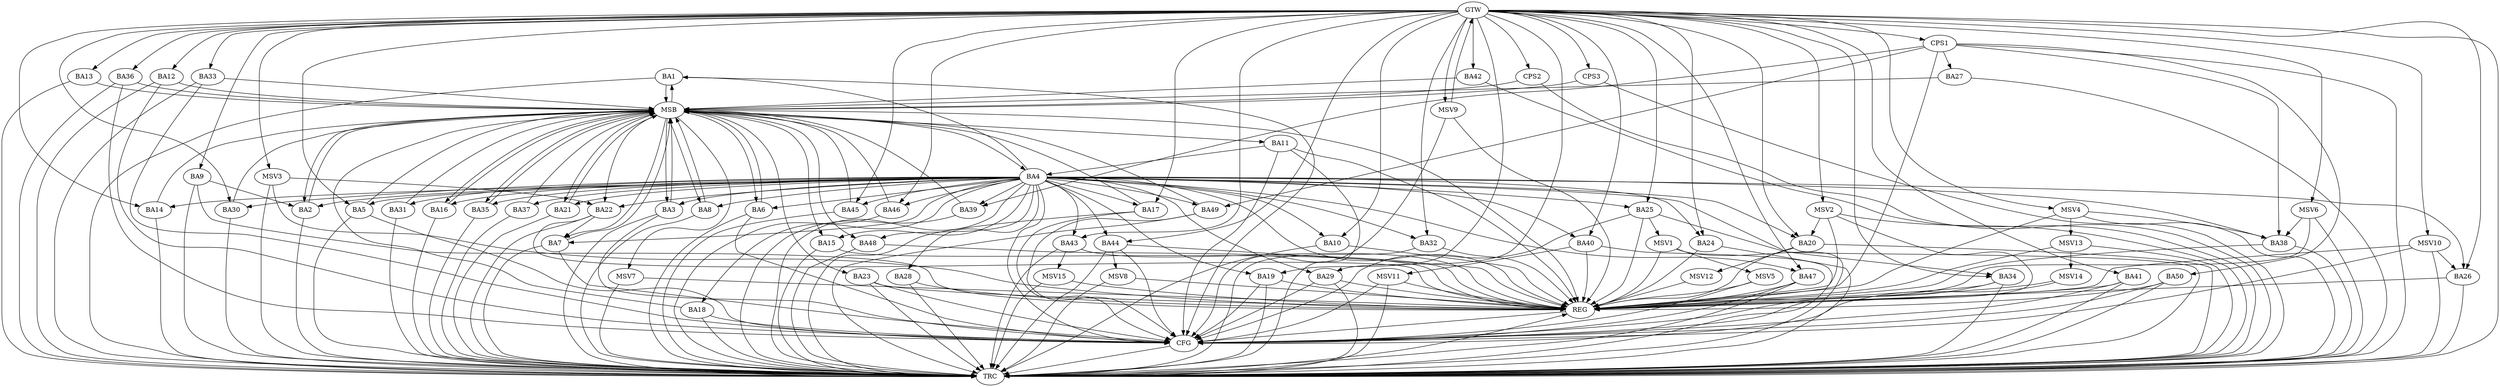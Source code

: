 strict digraph G {
  BA1 [ label="BA1" ];
  BA2 [ label="BA2" ];
  BA3 [ label="BA3" ];
  BA4 [ label="BA4" ];
  BA5 [ label="BA5" ];
  BA6 [ label="BA6" ];
  BA7 [ label="BA7" ];
  BA8 [ label="BA8" ];
  BA9 [ label="BA9" ];
  BA10 [ label="BA10" ];
  BA11 [ label="BA11" ];
  BA12 [ label="BA12" ];
  BA13 [ label="BA13" ];
  BA14 [ label="BA14" ];
  BA15 [ label="BA15" ];
  BA16 [ label="BA16" ];
  BA17 [ label="BA17" ];
  BA18 [ label="BA18" ];
  BA19 [ label="BA19" ];
  BA20 [ label="BA20" ];
  BA21 [ label="BA21" ];
  BA22 [ label="BA22" ];
  BA23 [ label="BA23" ];
  BA24 [ label="BA24" ];
  BA25 [ label="BA25" ];
  BA26 [ label="BA26" ];
  BA27 [ label="BA27" ];
  BA28 [ label="BA28" ];
  BA29 [ label="BA29" ];
  BA30 [ label="BA30" ];
  BA31 [ label="BA31" ];
  BA32 [ label="BA32" ];
  BA33 [ label="BA33" ];
  BA34 [ label="BA34" ];
  BA35 [ label="BA35" ];
  BA36 [ label="BA36" ];
  BA37 [ label="BA37" ];
  BA38 [ label="BA38" ];
  BA39 [ label="BA39" ];
  BA40 [ label="BA40" ];
  BA41 [ label="BA41" ];
  BA42 [ label="BA42" ];
  BA43 [ label="BA43" ];
  BA44 [ label="BA44" ];
  BA45 [ label="BA45" ];
  BA46 [ label="BA46" ];
  BA47 [ label="BA47" ];
  BA48 [ label="BA48" ];
  BA49 [ label="BA49" ];
  BA50 [ label="BA50" ];
  CPS1 [ label="CPS1" ];
  CPS2 [ label="CPS2" ];
  CPS3 [ label="CPS3" ];
  GTW [ label="GTW" ];
  REG [ label="REG" ];
  MSB [ label="MSB" ];
  CFG [ label="CFG" ];
  TRC [ label="TRC" ];
  MSV1 [ label="MSV1" ];
  MSV2 [ label="MSV2" ];
  MSV3 [ label="MSV3" ];
  MSV4 [ label="MSV4" ];
  MSV5 [ label="MSV5" ];
  MSV6 [ label="MSV6" ];
  MSV7 [ label="MSV7" ];
  MSV8 [ label="MSV8" ];
  MSV9 [ label="MSV9" ];
  MSV10 [ label="MSV10" ];
  MSV11 [ label="MSV11" ];
  MSV12 [ label="MSV12" ];
  MSV13 [ label="MSV13" ];
  MSV14 [ label="MSV14" ];
  MSV15 [ label="MSV15" ];
  BA4 -> BA2;
  BA9 -> BA2;
  BA11 -> BA4;
  BA22 -> BA7;
  CPS1 -> BA49;
  CPS1 -> BA38;
  CPS1 -> BA50;
  CPS1 -> BA27;
  CPS1 -> BA39;
  GTW -> BA5;
  GTW -> BA9;
  GTW -> BA10;
  GTW -> BA12;
  GTW -> BA13;
  GTW -> BA14;
  GTW -> BA17;
  GTW -> BA19;
  GTW -> BA20;
  GTW -> BA24;
  GTW -> BA25;
  GTW -> BA26;
  GTW -> BA29;
  GTW -> BA30;
  GTW -> BA32;
  GTW -> BA33;
  GTW -> BA34;
  GTW -> BA36;
  GTW -> BA40;
  GTW -> BA41;
  GTW -> BA42;
  GTW -> BA43;
  GTW -> BA44;
  GTW -> BA45;
  GTW -> BA46;
  GTW -> BA47;
  GTW -> CPS1;
  GTW -> CPS2;
  GTW -> CPS3;
  BA4 -> REG;
  BA9 -> REG;
  BA10 -> REG;
  BA11 -> REG;
  BA15 -> REG;
  BA19 -> REG;
  BA20 -> REG;
  BA22 -> REG;
  BA23 -> REG;
  BA24 -> REG;
  BA25 -> REG;
  BA26 -> REG;
  BA28 -> REG;
  BA29 -> REG;
  BA32 -> REG;
  BA34 -> REG;
  BA38 -> REG;
  BA40 -> REG;
  BA41 -> REG;
  BA43 -> REG;
  BA44 -> REG;
  BA47 -> REG;
  BA48 -> REG;
  BA50 -> REG;
  CPS1 -> REG;
  BA1 -> MSB;
  MSB -> BA2;
  MSB -> REG;
  BA2 -> MSB;
  MSB -> BA1;
  BA3 -> MSB;
  BA5 -> MSB;
  BA6 -> MSB;
  BA7 -> MSB;
  MSB -> BA4;
  BA8 -> MSB;
  BA12 -> MSB;
  MSB -> BA6;
  BA13 -> MSB;
  MSB -> BA7;
  BA14 -> MSB;
  BA16 -> MSB;
  BA17 -> MSB;
  BA18 -> MSB;
  MSB -> BA15;
  BA21 -> MSB;
  MSB -> BA3;
  BA27 -> MSB;
  BA30 -> MSB;
  MSB -> BA8;
  BA31 -> MSB;
  BA33 -> MSB;
  BA35 -> MSB;
  BA36 -> MSB;
  MSB -> BA23;
  BA37 -> MSB;
  MSB -> BA21;
  BA39 -> MSB;
  MSB -> BA22;
  BA42 -> MSB;
  BA45 -> MSB;
  BA46 -> MSB;
  BA49 -> MSB;
  MSB -> BA11;
  CPS2 -> MSB;
  MSB -> BA16;
  CPS3 -> MSB;
  MSB -> BA48;
  MSB -> BA35;
  BA44 -> CFG;
  BA6 -> CFG;
  BA1 -> CFG;
  BA18 -> CFG;
  BA3 -> CFG;
  BA49 -> CFG;
  BA7 -> CFG;
  BA4 -> CFG;
  BA19 -> CFG;
  BA36 -> CFG;
  BA5 -> CFG;
  BA12 -> CFG;
  BA50 -> CFG;
  BA34 -> CFG;
  BA29 -> CFG;
  BA47 -> CFG;
  BA17 -> CFG;
  BA33 -> CFG;
  BA11 -> CFG;
  BA25 -> CFG;
  BA41 -> CFG;
  BA23 -> CFG;
  REG -> CFG;
  BA1 -> TRC;
  BA2 -> TRC;
  BA3 -> TRC;
  BA4 -> TRC;
  BA5 -> TRC;
  BA6 -> TRC;
  BA7 -> TRC;
  BA8 -> TRC;
  BA9 -> TRC;
  BA10 -> TRC;
  BA11 -> TRC;
  BA12 -> TRC;
  BA13 -> TRC;
  BA14 -> TRC;
  BA15 -> TRC;
  BA16 -> TRC;
  BA17 -> TRC;
  BA18 -> TRC;
  BA19 -> TRC;
  BA20 -> TRC;
  BA21 -> TRC;
  BA22 -> TRC;
  BA23 -> TRC;
  BA24 -> TRC;
  BA25 -> TRC;
  BA26 -> TRC;
  BA27 -> TRC;
  BA28 -> TRC;
  BA29 -> TRC;
  BA30 -> TRC;
  BA31 -> TRC;
  BA32 -> TRC;
  BA33 -> TRC;
  BA34 -> TRC;
  BA35 -> TRC;
  BA36 -> TRC;
  BA37 -> TRC;
  BA38 -> TRC;
  BA39 -> TRC;
  BA40 -> TRC;
  BA41 -> TRC;
  BA42 -> TRC;
  BA43 -> TRC;
  BA44 -> TRC;
  BA45 -> TRC;
  BA46 -> TRC;
  BA47 -> TRC;
  BA48 -> TRC;
  BA49 -> TRC;
  BA50 -> TRC;
  CPS1 -> TRC;
  CPS2 -> TRC;
  CPS3 -> TRC;
  GTW -> TRC;
  CFG -> TRC;
  TRC -> REG;
  BA4 -> BA39;
  BA4 -> BA32;
  BA4 -> BA22;
  BA4 -> BA24;
  BA4 -> BA47;
  BA4 -> BA20;
  BA4 -> BA18;
  BA4 -> BA28;
  BA4 -> BA43;
  BA4 -> BA26;
  BA4 -> BA3;
  BA4 -> BA40;
  BA4 -> BA17;
  BA4 -> BA38;
  BA4 -> BA8;
  BA4 -> BA46;
  BA4 -> BA31;
  BA4 -> BA25;
  BA4 -> BA7;
  BA4 -> BA37;
  BA4 -> BA16;
  BA4 -> BA14;
  BA4 -> BA49;
  BA4 -> BA6;
  BA4 -> BA29;
  BA4 -> BA44;
  BA4 -> BA34;
  BA4 -> BA21;
  BA4 -> BA10;
  BA4 -> BA15;
  BA4 -> BA5;
  BA4 -> BA45;
  BA4 -> BA19;
  BA4 -> BA35;
  BA4 -> BA1;
  BA4 -> BA48;
  BA4 -> BA30;
  BA25 -> MSV1;
  MSV1 -> REG;
  MSV1 -> TRC;
  MSV2 -> BA20;
  GTW -> MSV2;
  MSV2 -> REG;
  MSV2 -> TRC;
  MSV2 -> CFG;
  MSV3 -> BA22;
  GTW -> MSV3;
  MSV3 -> REG;
  MSV3 -> TRC;
  MSV4 -> BA38;
  GTW -> MSV4;
  MSV4 -> REG;
  MSV4 -> TRC;
  MSV1 -> MSV5;
  MSV5 -> REG;
  MSV5 -> CFG;
  MSV6 -> BA38;
  GTW -> MSV6;
  MSV6 -> REG;
  MSV6 -> TRC;
  MSB -> MSV7;
  MSV7 -> REG;
  MSV7 -> TRC;
  BA44 -> MSV8;
  MSV8 -> REG;
  MSV8 -> TRC;
  MSV9 -> GTW;
  GTW -> MSV9;
  MSV9 -> REG;
  MSV9 -> CFG;
  MSV10 -> BA26;
  GTW -> MSV10;
  MSV10 -> REG;
  MSV10 -> TRC;
  MSV10 -> CFG;
  BA40 -> MSV11;
  MSV11 -> REG;
  MSV11 -> TRC;
  MSV11 -> CFG;
  BA20 -> MSV12;
  MSV12 -> REG;
  MSV4 -> MSV13;
  MSV13 -> REG;
  MSV13 -> TRC;
  MSV13 -> MSV14;
  MSV14 -> REG;
  MSV14 -> CFG;
  BA43 -> MSV15;
  MSV15 -> REG;
  MSV15 -> TRC;
}
